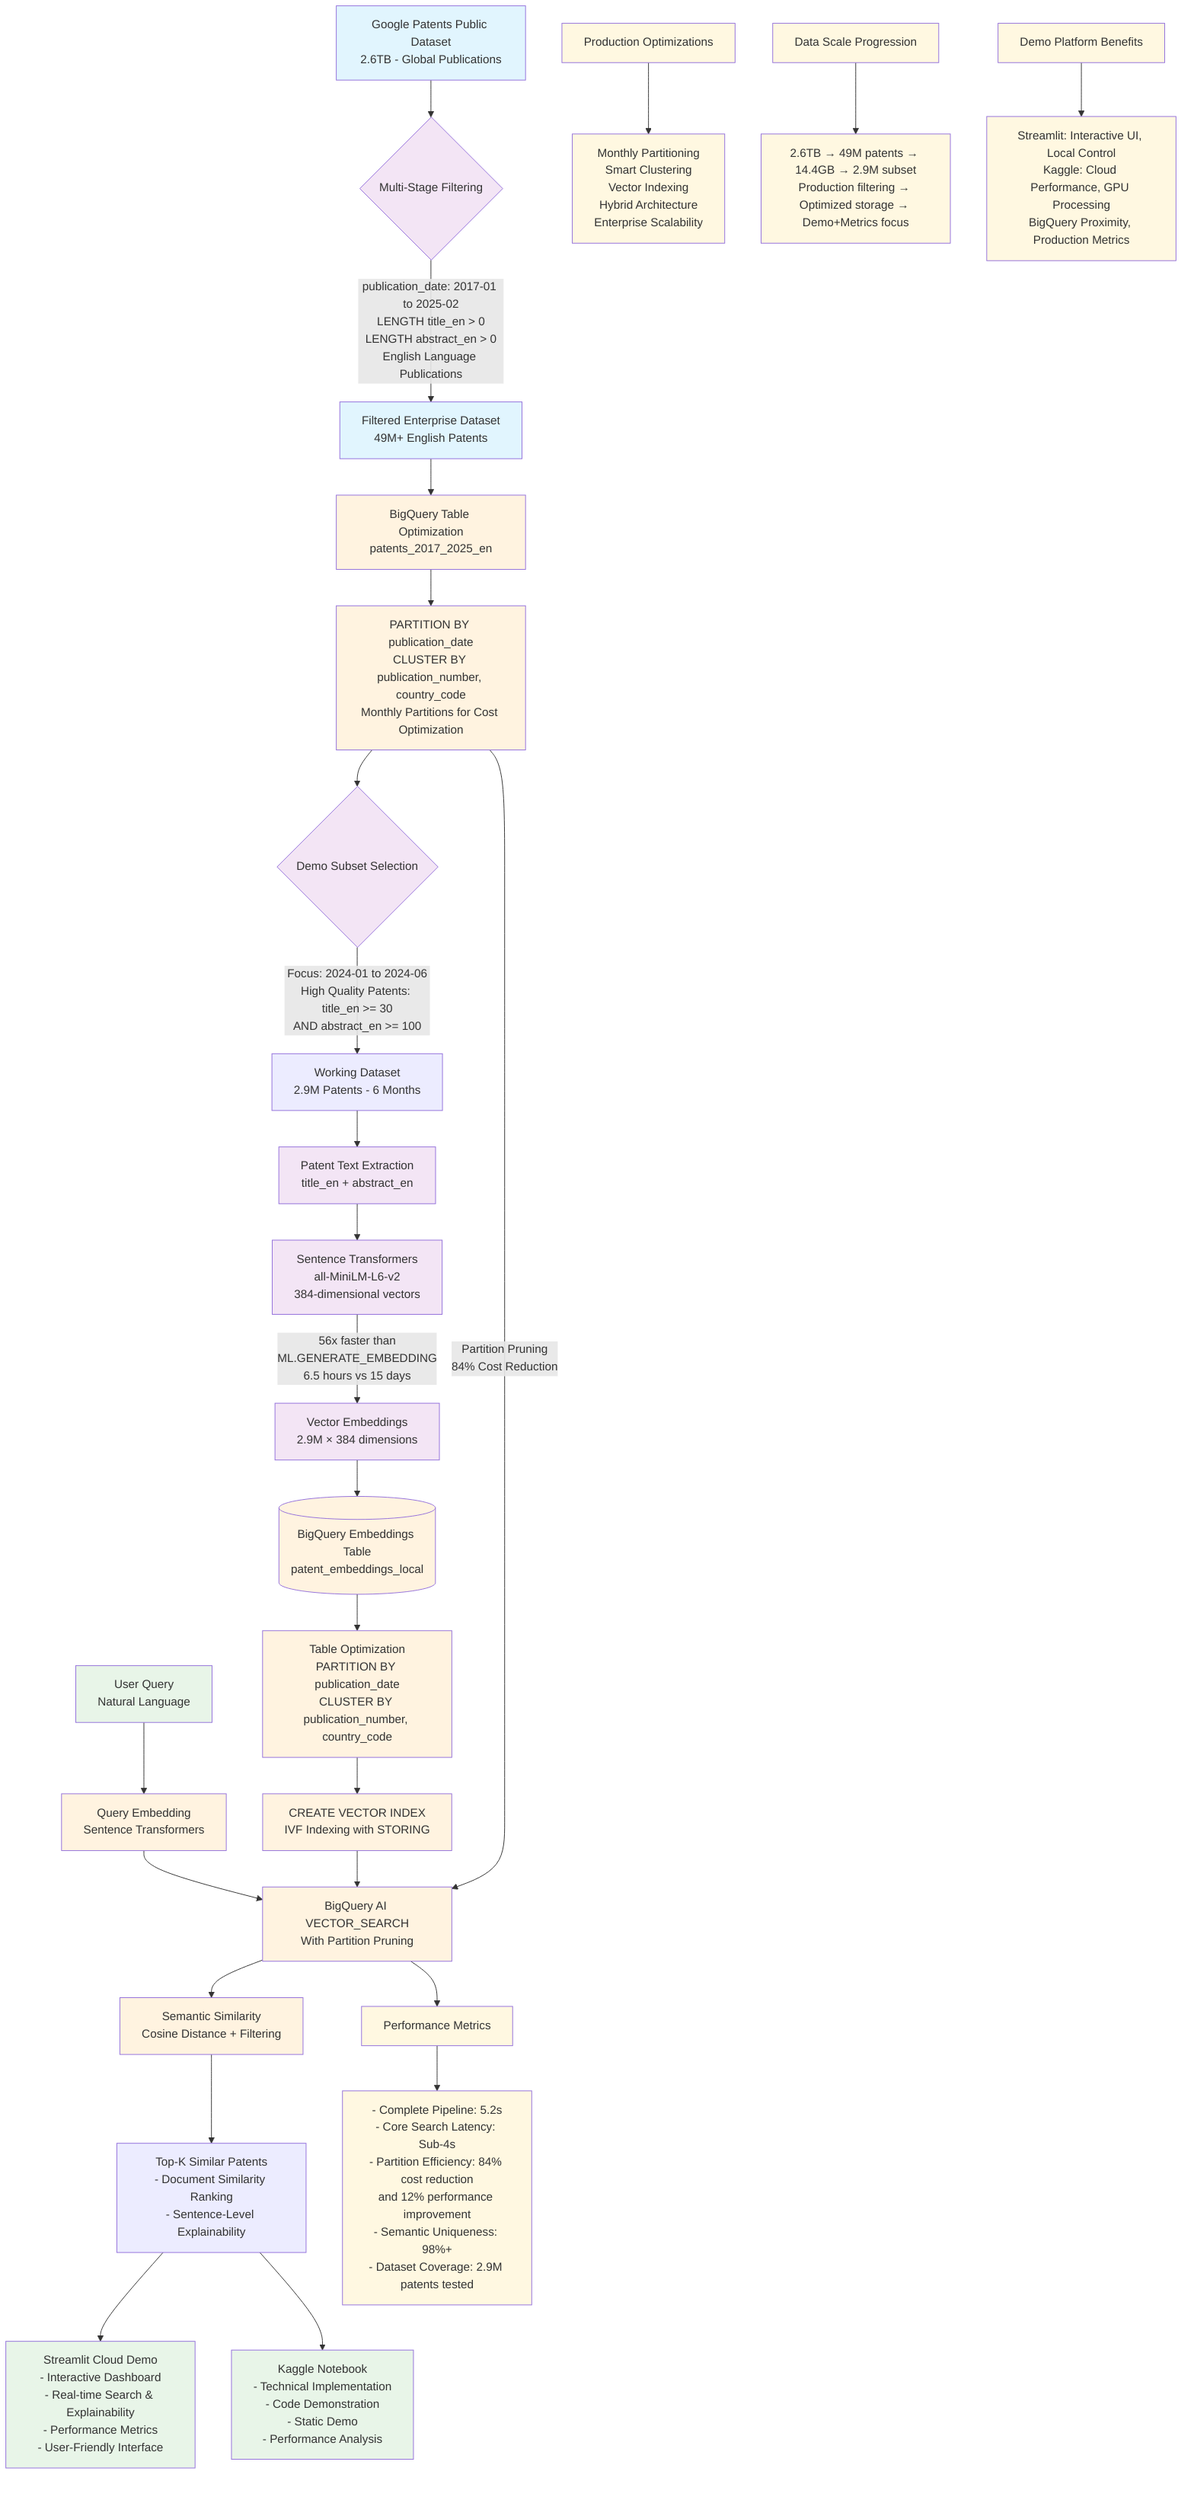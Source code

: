 graph TB
    %% Data Sources and Filtering
    A[Google Patents Public Dataset<br/>2.6TB - Global Publications] --> B{Multi-Stage Filtering}
    B --> |publication_date: 2017-01 to 2025-02<br/>LENGTH title_en > 0<br/>LENGTH abstract_en > 0<br/>English Language Publications| C[Filtered Enterprise Dataset<br/>49M+ English Patents]
    
    %% Table Optimization
    C --> D[BigQuery Table Optimization<br/>patents_2017_2025_en]
    D --> E[PARTITION BY publication_date<br/>CLUSTER BY publication_number, country_code<br/>Monthly Partitions for Cost Optimization]
    
    %% Subset Selection for Demo
    E --> F{Demo Subset Selection}
    F --> |Focus: 2024-01 to 2024-06<br/>High Quality Patents: title_en >= 30<br/>AND abstract_en >= 100| G[Working Dataset<br/>2.9M Patents - 6 Months]
    
    %% Embedding Generation Pipeline
    G --> H[Patent Text Extraction<br/>title_en + abstract_en]
    H --> I[Sentence Transformers<br/>all-MiniLM-L6-v2<br/>384-dimensional vectors]
    I --> |56x faster than<br/>ML.GENERATE_EMBEDDING<br/>6.5 hours vs 15 days| J[Vector Embeddings<br/>2.9M × 384 dimensions]
    
    %% BigQuery AI Integration
    J --> K[(BigQuery Embeddings Table<br/>patent_embeddings_local)]
    K --> L[Table Optimization<br/>PARTITION BY publication_date<br/>CLUSTER BY publication_number, country_code]
    L --> M[CREATE VECTOR INDEX<br/>IVF Indexing with STORING]
    
    %% Search Pipeline
    N[User Query<br/>Natural Language] --> O[Query Embedding<br/>Sentence Transformers]
    O --> P[BigQuery AI VECTOR_SEARCH<br/>With Partition Pruning]
    P --> Q[Semantic Similarity<br/>Cosine Distance + Filtering]
    
    %% Optimized Storage and Processing
    M --> P
    E --> |Partition Pruning<br/>84% Cost Reduction| P
    Q --> R[Top-K Similar Patents<br/>- Document Similarity Ranking<br/>- Sentence-Level Explainability]
    
    %% User Interfaces - Split into two paths
    R --> S1[Streamlit Cloud Demo<br/>- Interactive Dashboard<br/>- Real-time Search & Explainability<br/>- Performance Metrics<br/>- User-Friendly Interface]
    R --> S2[Kaggle Notebook<br/>- Technical Implementation<br/>- Code Demonstration<br/>- Static Demo<br/>- Performance Analysis]
    
    %% Performance Monitoring
    U[Performance Metrics] --> V[- Complete Pipeline: 5.2s<br/>- Core Search Latency: Sub-4s<br/>- Partition Efficiency: 84% cost reduction<br/>and 12% performance improvement<br/>- Semantic Uniqueness: 98%+<br/>- Dataset Coverage: 2.9M patents tested]
    P --> U
    
    %% Architecture Benefits
    W[Production Optimizations] --> X[Monthly Partitioning<br/>Smart Clustering<br/>Vector Indexing<br/>Hybrid Architecture<br/>Enterprise Scalability]
    
    %% Data Flow Annotations
    Y[Data Scale Progression] --> Z[2.6TB → 49M patents → 14.4GB → 2.9M subset<br/>Production filtering → Optimized storage → Demo+Metrics focus]
    
    %% Demo Platform Comparison
    AA[Demo Platform Benefits] --> BB[Streamlit: Interactive UI, Local Control<br/>Kaggle: Cloud Performance, GPU Processing<br/>BigQuery Proximity, Production Metrics]
    
    %% Styling
    classDef dataSource fill:#e1f5fe
    classDef filtering fill:#f3e5f5
    classDef optimization fill:#fff3e0
    classDef processing fill:#f3e5f5
    classDef bigqueryAI fill:#fff3e0
    classDef userInterface fill:#e8f5e8
    classDef metrics fill:#fff8e1
    
    class A,C dataSource
    class B,F filtering
    class D,E,K,L,M optimization
    class H,I,J processing
    class O,P,Q bigqueryAI
    class N,S1,S2,T1,T2 userInterface
    class U,V,W,X,Y,Z,AA,BB metrics